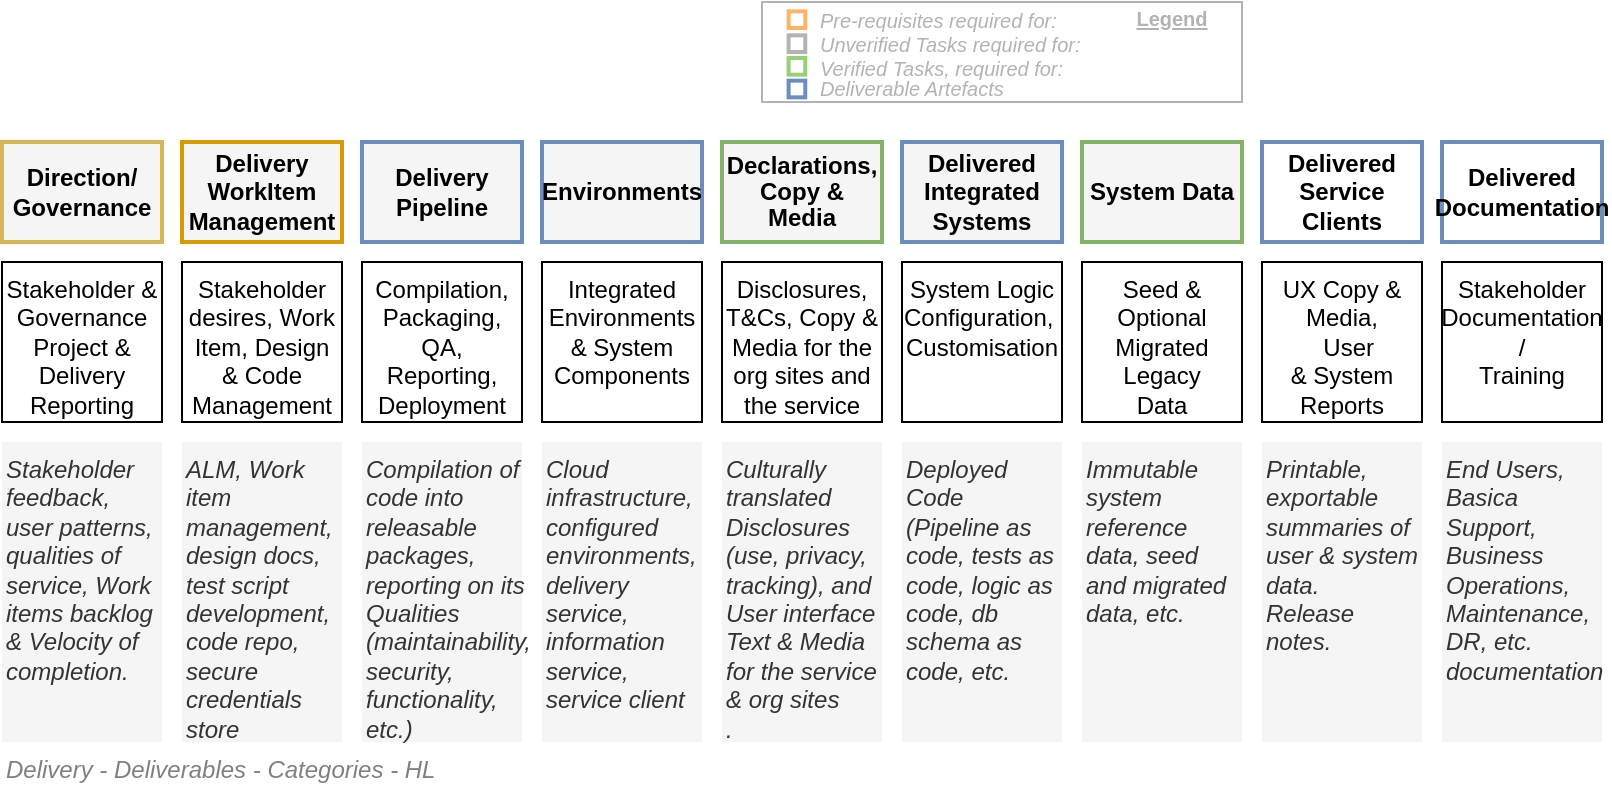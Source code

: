 <mxfile version="17.5.0" type="google"><diagram id="Ndij2RZZti4cN0vF27vn" name="Deliverables/Categories"><mxGraphModel grid="1" page="1" gridSize="10" guides="1" tooltips="1" connect="1" arrows="1" fold="1" pageScale="1" pageWidth="827" pageHeight="1169" math="0" shadow="0"><root><mxCell id="Z9cKg_W85lq2OalsH_gG-0"/><mxCell id="Z9cKg_W85lq2OalsH_gG-1" value="Diagram" parent="Z9cKg_W85lq2OalsH_gG-0"/><mxCell id="Z9cKg_W85lq2OalsH_gG-2" value="Integrated&lt;br&gt;Environments &amp;amp; System Components" style="rounded=0;whiteSpace=wrap;html=1;align=center;verticalAlign=top;" vertex="1" parent="Z9cKg_W85lq2OalsH_gG-1"><mxGeometry x="290" y="290" width="80" height="80" as="geometry"/></mxCell><mxCell id="Z9cKg_W85lq2OalsH_gG-3" value="System Logic Configuration,&amp;nbsp; Customisation" style="rounded=0;whiteSpace=wrap;html=1;align=center;verticalAlign=top;" vertex="1" parent="Z9cKg_W85lq2OalsH_gG-1"><mxGeometry x="470" y="290" width="80" height="80" as="geometry"/></mxCell><mxCell id="Z9cKg_W85lq2OalsH_gG-5" value="Seed &amp;amp; Optional Migrated Legacy&lt;br&gt;Data" style="rounded=0;whiteSpace=wrap;html=1;align=center;verticalAlign=top;" vertex="1" parent="Z9cKg_W85lq2OalsH_gG-1"><mxGeometry x="560" y="290" width="80" height="80" as="geometry"/></mxCell><mxCell id="Z9cKg_W85lq2OalsH_gG-6" value="Stakeholder desires, Work Item, Design &amp;amp; Code Management" style="rounded=0;whiteSpace=wrap;html=1;align=center;verticalAlign=top;" vertex="1" parent="Z9cKg_W85lq2OalsH_gG-1"><mxGeometry x="110" y="290" width="80" height="80" as="geometry"/></mxCell><mxCell id="QEURxqCSsAWuGnNdU8QX-1" value="Stakeholder Documentation / &lt;br&gt;Training" style="rounded=0;whiteSpace=wrap;html=1;align=center;verticalAlign=top;" vertex="1" parent="Z9cKg_W85lq2OalsH_gG-1"><mxGeometry x="740" y="290" width="80" height="80" as="geometry"/></mxCell><mxCell id="7jqTNDFrVZKAioiffFKH-1" value="UX Copy &amp;amp; Media,&lt;br&gt;&amp;nbsp; User &lt;br&gt;&amp;amp; System&lt;br&gt;Reports" style="rounded=0;whiteSpace=wrap;html=1;align=center;verticalAlign=top;" vertex="1" parent="Z9cKg_W85lq2OalsH_gG-1"><mxGeometry x="650" y="290" width="80" height="80" as="geometry"/></mxCell><mxCell id="7jqTNDFrVZKAioiffFKH-3" value="Cloud infrastructure, configured environments, delivery service, information service, service client" style="rounded=0;whiteSpace=wrap;html=1;fillColor=#f5f5f5;fontColor=#333333;strokeColor=none;fontStyle=2;align=left;verticalAlign=top;" vertex="1" parent="Z9cKg_W85lq2OalsH_gG-1"><mxGeometry x="290" y="380" width="80" height="150" as="geometry"/></mxCell><mxCell id="7jqTNDFrVZKAioiffFKH-4" value="Deployed Code (Pipeline as code, tests as code, logic as code, db schema as code, etc." style="rounded=0;whiteSpace=wrap;html=1;fillColor=#f5f5f5;fontColor=#333333;strokeColor=none;fontStyle=2;align=left;verticalAlign=top;" vertex="1" parent="Z9cKg_W85lq2OalsH_gG-1"><mxGeometry x="470" y="380" width="80" height="150" as="geometry"/></mxCell><mxCell id="7jqTNDFrVZKAioiffFKH-6" value="Immutable system reference data, seed and migrated data, etc.&amp;nbsp;&amp;nbsp;" style="rounded=0;whiteSpace=wrap;html=1;fillColor=#f5f5f5;fontColor=#333333;strokeColor=none;fontStyle=2;align=left;verticalAlign=top;" vertex="1" parent="Z9cKg_W85lq2OalsH_gG-1"><mxGeometry x="560" y="380" width="80" height="150" as="geometry"/></mxCell><mxCell id="7jqTNDFrVZKAioiffFKH-7" value="End Users, Basica Support, Business Operations, Maintenance,&lt;br&gt;DR, etc. documentation&amp;nbsp;" style="rounded=0;whiteSpace=wrap;html=1;fillColor=#f5f5f5;fontColor=#333333;strokeColor=none;fontStyle=2;align=left;verticalAlign=top;" vertex="1" parent="Z9cKg_W85lq2OalsH_gG-1"><mxGeometry x="740" y="380" width="80" height="150" as="geometry"/></mxCell><mxCell id="7jqTNDFrVZKAioiffFKH-8" value="Printable, exportable&lt;br&gt;summaries of user &amp;amp; system data.&lt;br&gt;Release notes." style="rounded=0;whiteSpace=wrap;html=1;fillColor=#f5f5f5;fontColor=#333333;strokeColor=none;fontStyle=2;align=left;verticalAlign=top;" vertex="1" parent="Z9cKg_W85lq2OalsH_gG-1"><mxGeometry x="650" y="380" width="80" height="150" as="geometry"/></mxCell><mxCell id="66WjKoNjMfmodrKvpncA-0" value="ALM,&amp;nbsp;&lt;font style=&quot;font-size: 12px&quot;&gt;Work item&lt;br&gt;management, &lt;br&gt;&lt;/font&gt;design docs,&lt;br&gt;test script development, code repo, secure&lt;br&gt;credentials store" style="rounded=0;whiteSpace=wrap;html=1;fillColor=#f5f5f5;fontColor=#333333;strokeColor=none;fontStyle=2;align=left;verticalAlign=top;" vertex="1" parent="Z9cKg_W85lq2OalsH_gG-1"><mxGeometry x="110" y="380" width="80" height="150" as="geometry"/></mxCell><mxCell id="66WjKoNjMfmodrKvpncA-1" value="Delivery WorkItem&lt;br&gt;Management" style="rounded=0;whiteSpace=wrap;html=1;fontSize=12;align=center;strokeColor=#d79b00;fontStyle=1;fillColor=#F5F5F5;strokeWidth=2;" vertex="1" parent="Z9cKg_W85lq2OalsH_gG-1"><mxGeometry x="110" y="230" width="80" height="50" as="geometry"/></mxCell><mxCell id="66WjKoNjMfmodrKvpncA-2" value="Delivered&lt;br&gt;Integrated&lt;br&gt;Systems" style="rounded=0;whiteSpace=wrap;html=1;fontSize=12;align=center;strokeColor=#6c8ebf;fontStyle=1;fillColor=#F5F5F5;strokeWidth=2;" vertex="1" parent="Z9cKg_W85lq2OalsH_gG-1"><mxGeometry x="470" y="230" width="80" height="50" as="geometry"/></mxCell><mxCell id="66WjKoNjMfmodrKvpncA-3" value="Environments" style="rounded=0;whiteSpace=wrap;html=1;fontSize=12;align=center;strokeColor=#6c8ebf;fontStyle=1;fillColor=#F5F5F5;strokeWidth=2;" vertex="1" parent="Z9cKg_W85lq2OalsH_gG-1"><mxGeometry x="290" y="230" width="80" height="50" as="geometry"/></mxCell><mxCell id="66WjKoNjMfmodrKvpncA-4" value="System Data" style="rounded=0;whiteSpace=wrap;html=1;fontSize=12;align=center;strokeColor=#82b366;fontStyle=1;fillColor=#F5F5F5;strokeWidth=2;" vertex="1" parent="Z9cKg_W85lq2OalsH_gG-1"><mxGeometry x="560" y="230" width="80" height="50" as="geometry"/></mxCell><mxCell id="66WjKoNjMfmodrKvpncA-6" value="Delivered Service Clients" style="rounded=0;whiteSpace=wrap;html=1;fontSize=12;align=center;strokeColor=#6c8ebf;fontStyle=1;strokeWidth=2;fillColor=none;" vertex="1" parent="Z9cKg_W85lq2OalsH_gG-1"><mxGeometry x="650" y="230" width="80" height="50" as="geometry"/></mxCell><mxCell id="66WjKoNjMfmodrKvpncA-7" value="Delivered Documentation" style="rounded=0;whiteSpace=wrap;html=1;fontSize=12;align=center;fontStyle=1;strokeWidth=2;strokeColor=#6c8ebf;fillColor=none;" vertex="1" parent="Z9cKg_W85lq2OalsH_gG-1"><mxGeometry x="740" y="230" width="80" height="50" as="geometry"/></mxCell><mxCell id="66WjKoNjMfmodrKvpncA-8" value="Direction/ Governance" style="rounded=0;whiteSpace=wrap;html=1;fontSize=12;align=center;strokeColor=#d6b656;fontStyle=1;fillColor=#F5F5F5;strokeWidth=2;" vertex="1" parent="Z9cKg_W85lq2OalsH_gG-1"><mxGeometry x="20" y="230" width="80" height="50" as="geometry"/></mxCell><mxCell id="66WjKoNjMfmodrKvpncA-9" value="Stakeholder &amp;amp; Governance Project &amp;amp; Delivery Reporting" style="rounded=0;whiteSpace=wrap;html=1;align=center;verticalAlign=top;" vertex="1" parent="Z9cKg_W85lq2OalsH_gG-1"><mxGeometry x="20" y="290" width="80" height="80" as="geometry"/></mxCell><mxCell id="66WjKoNjMfmodrKvpncA-10" value="Stakeholder feedback, user patterns, qualities of service, Work items backlog &amp;amp; Velocity of completion." style="rounded=0;whiteSpace=wrap;html=1;fillColor=#f5f5f5;fontColor=#333333;strokeColor=none;fontStyle=2;align=left;verticalAlign=top;" vertex="1" parent="Z9cKg_W85lq2OalsH_gG-1"><mxGeometry x="20" y="380" width="80" height="150" as="geometry"/></mxCell><mxCell id="lEFrTbVUH5dSxF2UFDII-0" value="&lt;p style=&quot;line-height: 110%&quot;&gt;Declarations, Copy &amp;amp; Media&lt;/p&gt;" style="rounded=0;whiteSpace=wrap;html=1;fontSize=12;align=center;strokeColor=#82b366;fontStyle=1;strokeWidth=2;fillColor=#F5F5F5;" vertex="1" parent="Z9cKg_W85lq2OalsH_gG-1"><mxGeometry x="380" y="230" width="80" height="50" as="geometry"/></mxCell><mxCell id="lEFrTbVUH5dSxF2UFDII-1" value="Disclosures, T&amp;amp;Cs, Copy &amp;amp; Media for the org sites and the service" style="rounded=0;whiteSpace=wrap;html=1;align=center;verticalAlign=top;" vertex="1" parent="Z9cKg_W85lq2OalsH_gG-1"><mxGeometry x="380" y="290" width="80" height="80" as="geometry"/></mxCell><mxCell id="lEFrTbVUH5dSxF2UFDII-2" value="Culturally translated Disclosures (use, privacy, tracking), and User interface Text &amp;amp; Media for the service &amp;amp; org sites&lt;br&gt;." style="rounded=0;whiteSpace=wrap;html=1;fillColor=#f5f5f5;fontColor=#333333;strokeColor=none;fontStyle=2;align=left;verticalAlign=top;" vertex="1" parent="Z9cKg_W85lq2OalsH_gG-1"><mxGeometry x="380" y="380" width="80" height="150" as="geometry"/></mxCell><mxCell id="si8Q0BMEEvT45Dvq-07v-0" value="Compilation, Packaging, QA, Reporting, Deployment" style="rounded=0;whiteSpace=wrap;html=1;align=center;verticalAlign=top;" vertex="1" parent="Z9cKg_W85lq2OalsH_gG-1"><mxGeometry x="200" y="290" width="80" height="80" as="geometry"/></mxCell><mxCell id="si8Q0BMEEvT45Dvq-07v-1" value="Compilation of code into releasable packages, reporting on its Qualities (maintainability, security, functionality, etc.)&amp;nbsp;" style="rounded=0;whiteSpace=wrap;html=1;fillColor=#f5f5f5;fontColor=#333333;strokeColor=none;fontStyle=2;align=left;verticalAlign=top;" vertex="1" parent="Z9cKg_W85lq2OalsH_gG-1"><mxGeometry x="200" y="380" width="80" height="150" as="geometry"/></mxCell><mxCell id="si8Q0BMEEvT45Dvq-07v-2" value="Delivery Pipeline" style="rounded=0;whiteSpace=wrap;html=1;fontSize=12;align=center;strokeColor=#6c8ebf;fontStyle=1;fillColor=#F5F5F5;strokeWidth=2;" vertex="1" parent="Z9cKg_W85lq2OalsH_gG-1"><mxGeometry x="200" y="230" width="80" height="50" as="geometry"/></mxCell><mxCell id="WW2y5cTa2aerjagglq9G-0" value="Legend" parent="Z9cKg_W85lq2OalsH_gG-0"/><mxCell id="WW2y5cTa2aerjagglq9G-1" value="" style="rounded=0;whiteSpace=wrap;html=1;fontSize=10;align=left;container=1;collapsible=0;fontColor=#B3B3B3;strokeColor=#B3B3B3;" vertex="1" parent="WW2y5cTa2aerjagglq9G-0"><mxGeometry x="400" y="160" width="240" height="50" as="geometry"/></mxCell><mxCell id="WW2y5cTa2aerjagglq9G-2" value="" style="whiteSpace=wrap;html=1;aspect=fixed;fillColor=none;fontSize=10;align=left;fontStyle=2;strokeWidth=2;strokeColor=#FFB366;" vertex="1" parent="WW2y5cTa2aerjagglq9G-1"><mxGeometry x="13.294" y="4.667" width="8.333" height="8.333" as="geometry"/></mxCell><mxCell id="WW2y5cTa2aerjagglq9G-3" value="" style="whiteSpace=wrap;html=1;aspect=fixed;fillColor=none;fontSize=10;align=left;fontStyle=2;strokeWidth=2;strokeColor=#97D077;" vertex="1" parent="WW2y5cTa2aerjagglq9G-1"><mxGeometry x="13.294" y="28" width="8.333" height="8.333" as="geometry"/></mxCell><mxCell id="WW2y5cTa2aerjagglq9G-4" value="" style="whiteSpace=wrap;html=1;aspect=fixed;strokeColor=#6c8ebf;fontSize=10;align=left;fontStyle=2;strokeWidth=2;fillColor=none;" vertex="1" parent="WW2y5cTa2aerjagglq9G-1"><mxGeometry x="13.294" y="39.333" width="8.333" height="8.333" as="geometry"/></mxCell><mxCell id="WW2y5cTa2aerjagglq9G-5" value="Pre-requisites required for:" style="text;html=1;strokeColor=none;fillColor=none;align=left;verticalAlign=middle;whiteSpace=wrap;rounded=0;fontSize=10;fontStyle=2;fontColor=#B3B3B3;" vertex="1" parent="WW2y5cTa2aerjagglq9G-1"><mxGeometry x="26.595" y="4.667" width="213.405" height="8.333" as="geometry"/></mxCell><mxCell id="WW2y5cTa2aerjagglq9G-6" value="Verified Tasks, required for:" style="text;html=1;strokeColor=none;fillColor=none;align=left;verticalAlign=middle;whiteSpace=wrap;rounded=0;fontSize=10;fontStyle=2;fontColor=#B3B3B3;" vertex="1" parent="WW2y5cTa2aerjagglq9G-1"><mxGeometry x="26.59" y="30" width="213.41" height="6.33" as="geometry"/></mxCell><mxCell id="WW2y5cTa2aerjagglq9G-7" value="Deliverable Artefacts" style="text;html=1;strokeColor=none;fillColor=none;align=left;verticalAlign=middle;whiteSpace=wrap;rounded=0;fontSize=10;fontStyle=2;fontColor=#B3B3B3;" vertex="1" parent="WW2y5cTa2aerjagglq9G-1"><mxGeometry x="26.595" y="39.333" width="213.405" height="8.333" as="geometry"/></mxCell><mxCell id="WW2y5cTa2aerjagglq9G-8" value="Legend" style="text;html=1;strokeColor=none;fillColor=none;align=center;verticalAlign=middle;whiteSpace=wrap;rounded=0;fontSize=10;fontStyle=5;fontColor=#B3B3B3;" vertex="1" parent="WW2y5cTa2aerjagglq9G-1"><mxGeometry x="180" width="50" height="16.67" as="geometry"/></mxCell><mxCell id="WW2y5cTa2aerjagglq9G-9" value="" style="whiteSpace=wrap;html=1;aspect=fixed;fontSize=10;align=left;fontStyle=2;strokeWidth=2;fontColor=#333333;fillColor=none;strokeColor=#B3B3B3;" vertex="1" parent="WW2y5cTa2aerjagglq9G-1"><mxGeometry x="13.294" y="16.667" width="8.333" height="8.333" as="geometry"/></mxCell><mxCell id="WW2y5cTa2aerjagglq9G-10" value="Unverified Tasks required for:" style="text;html=1;strokeColor=none;fillColor=none;align=left;verticalAlign=middle;whiteSpace=wrap;rounded=0;fontSize=10;fontStyle=2;fontColor=#B3B3B3;" vertex="1" parent="WW2y5cTa2aerjagglq9G-1"><mxGeometry x="26.595" y="16.667" width="213.405" height="8.333" as="geometry"/></mxCell><mxCell id="WotWs0O1IP1WKfa9pLKm-0" value="Title/Diagram" parent="Z9cKg_W85lq2OalsH_gG-0"/><mxCell id="QEURxqCSsAWuGnNdU8QX-0" value="&lt;font style=&quot;font-size: 12px&quot;&gt;Delivery - Deliverables - Categories - HL&lt;br&gt;&lt;/font&gt;" style="text;strokeColor=none;fillColor=none;html=1;fontSize=24;fontStyle=2;verticalAlign=middle;align=left;shadow=0;glass=0;comic=0;opacity=30;fontColor=#808080;rounded=0;" vertex="1" parent="WotWs0O1IP1WKfa9pLKm-0"><mxGeometry x="20" y="530" width="520" height="20" as="geometry"/></mxCell></root></mxGraphModel></diagram></mxfile>